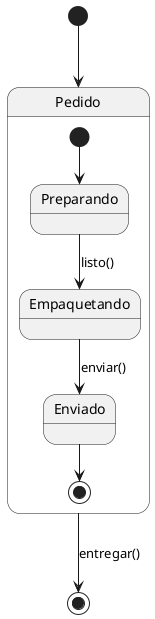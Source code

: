 @startuml
[*] --> Pedido

state Pedido {
  [*] --> Preparando
  Preparando --> Empaquetando : listo()
  Empaquetando --> Enviado    : enviar()
  Enviado --> [*]
}

Pedido --> [*] : entregar()
@enduml
